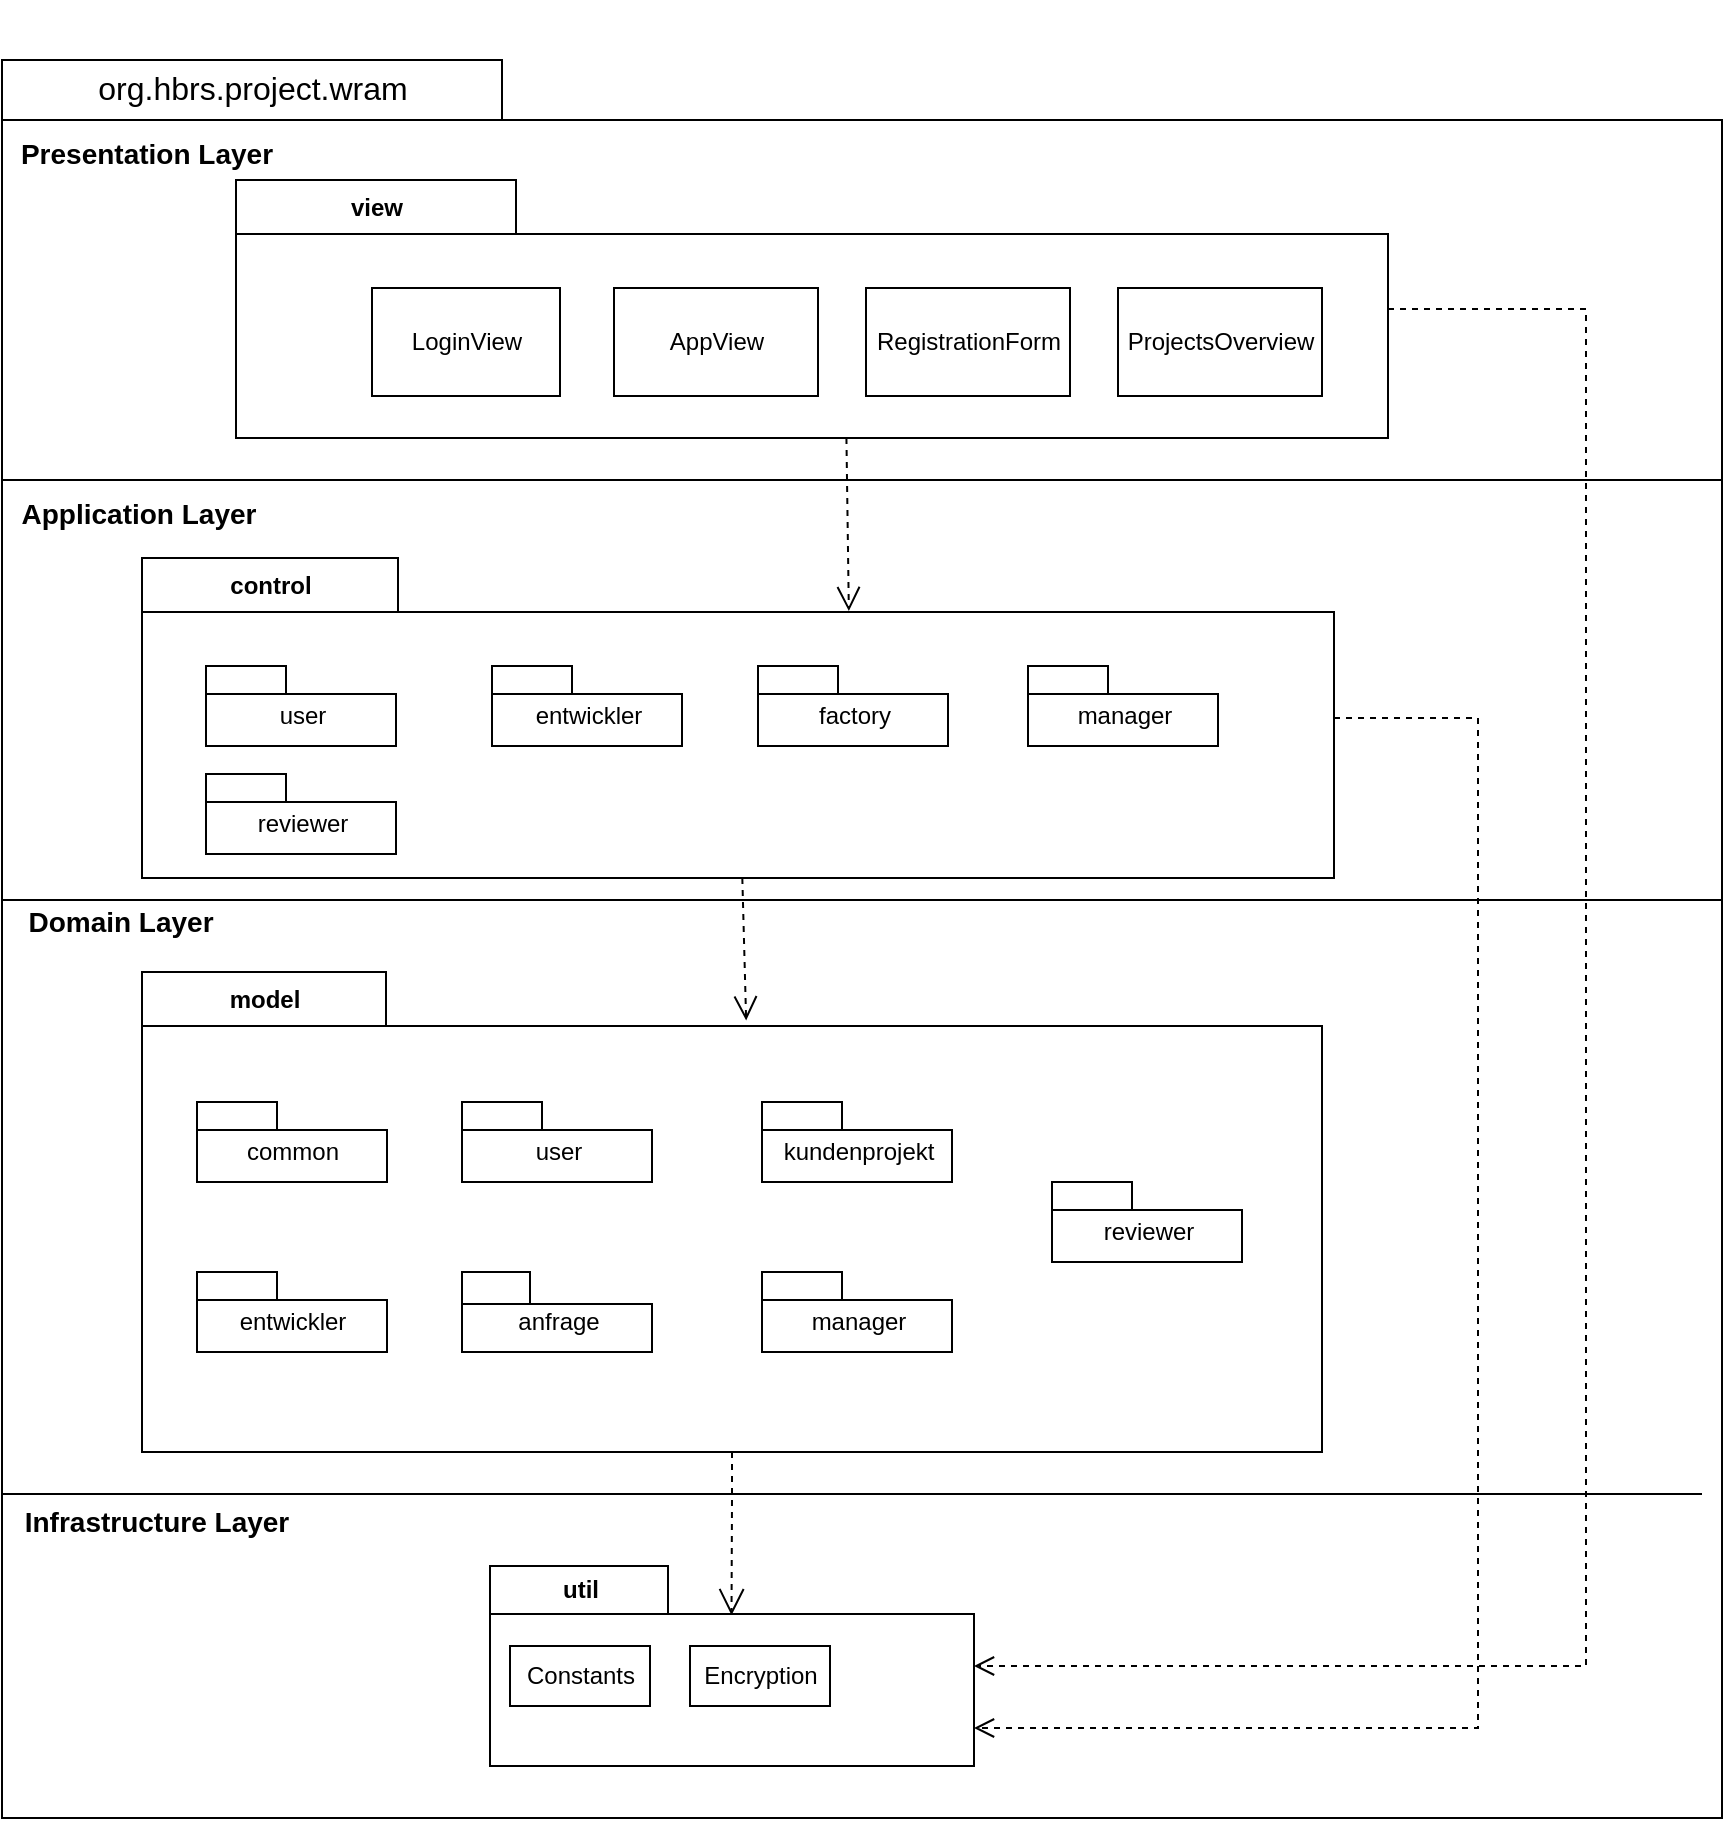 <mxfile version="20.5.1" type="device"><diagram id="2MWhljZTr-79RIpY2fLu" name="Page-1"><mxGraphModel dx="2649" dy="1141" grid="1" gridSize="9" guides="1" tooltips="1" connect="1" arrows="1" fold="1" page="0" pageScale="1" pageWidth="1920" pageHeight="1200" math="0" shadow="0"><root><mxCell id="0"/><mxCell id="1" parent="0"/><mxCell id="7Za7AvAphu47wtOgQL8E-2" value="&lt;p style=&quot;font-weight: normal ; line-height: 18px&quot;&gt;&lt;span style=&quot;background-color: rgb(255 , 255 , 255)&quot;&gt;&lt;font style=&quot;font-size: 16px&quot;&gt;org.hbrs.project.wram&lt;/font&gt;&lt;/span&gt;&lt;/p&gt;" style="shape=folder;fontStyle=1;tabWidth=250;tabHeight=30;tabPosition=left;html=1;boundedLbl=1;labelInHeader=1;container=1;collapsible=0;recursiveResize=0;fillColor=none;" parent="1" vertex="1"><mxGeometry x="-1062" y="-69" width="860" height="879" as="geometry"/></mxCell><mxCell id="7Za7AvAphu47wtOgQL8E-17" value="&lt;b&gt;&lt;font style=&quot;font-size: 14px;&quot;&gt;Infrastructure Layer&lt;/font&gt;&lt;/b&gt;" style="text;html=1;align=center;verticalAlign=middle;resizable=0;points=[];autosize=1;strokeColor=none;fillColor=none;" parent="7Za7AvAphu47wtOgQL8E-2" vertex="1"><mxGeometry y="717" width="153" height="27" as="geometry"/></mxCell><mxCell id="7Za7AvAphu47wtOgQL8E-18" value="&lt;font style=&quot;font-size: 14px;&quot;&gt;&lt;b&gt;Presentation Layer&lt;/b&gt;&lt;/font&gt;" style="text;html=1;align=center;verticalAlign=middle;resizable=0;points=[];autosize=1;strokeColor=none;fillColor=none;" parent="7Za7AvAphu47wtOgQL8E-2" vertex="1"><mxGeometry y="33" width="144" height="27" as="geometry"/></mxCell><mxCell id="7Za7AvAphu47wtOgQL8E-19" value="" style="endArrow=none;html=1;rounded=0;entryX=1;entryY=0.227;entryDx=0;entryDy=0;entryPerimeter=0;" parent="7Za7AvAphu47wtOgQL8E-2" target="7Za7AvAphu47wtOgQL8E-2" edge="1"><mxGeometry width="50" height="50" relative="1" as="geometry"><mxPoint y="210" as="sourcePoint"/><mxPoint x="850" y="210" as="targetPoint"/><Array as="points"><mxPoint x="860" y="210"/></Array></mxGeometry></mxCell><mxCell id="7Za7AvAphu47wtOgQL8E-20" value="&lt;font style=&quot;font-size: 14px;&quot;&gt;&lt;b&gt;Application Layer&lt;/b&gt;&lt;/font&gt;" style="text;html=1;align=center;verticalAlign=middle;resizable=0;points=[];autosize=1;strokeColor=none;fillColor=none;" parent="7Za7AvAphu47wtOgQL8E-2" vertex="1"><mxGeometry y="213" width="135" height="27" as="geometry"/></mxCell><mxCell id="7Za7AvAphu47wtOgQL8E-21" value="" style="endArrow=none;html=1;rounded=0;" parent="7Za7AvAphu47wtOgQL8E-2" edge="1"><mxGeometry width="50" height="50" relative="1" as="geometry"><mxPoint y="717" as="sourcePoint"/><mxPoint x="850" y="717" as="targetPoint"/></mxGeometry></mxCell><mxCell id="7Za7AvAphu47wtOgQL8E-22" value="&lt;b&gt;&lt;font style=&quot;font-size: 14px;&quot;&gt;Domain Layer&lt;/font&gt;&lt;/b&gt;" style="text;html=1;align=center;verticalAlign=middle;resizable=0;points=[];autosize=1;strokeColor=none;fillColor=none;" parent="7Za7AvAphu47wtOgQL8E-2" vertex="1"><mxGeometry y="417" width="117" height="27" as="geometry"/></mxCell><mxCell id="7Za7AvAphu47wtOgQL8E-23" style="edgeStyle=none;html=1;entryX=0.512;entryY=0.101;entryDx=0;entryDy=0;entryPerimeter=0;dashed=1;endArrow=open;endFill=0;endSize=10;" parent="7Za7AvAphu47wtOgQL8E-2" source="7Za7AvAphu47wtOgQL8E-41" target="7Za7AvAphu47wtOgQL8E-27" edge="1"><mxGeometry relative="1" as="geometry"/></mxCell><mxCell id="7Za7AvAphu47wtOgQL8E-24" style="rounded=0;orthogonalLoop=1;jettySize=auto;html=1;dashed=1;endArrow=open;endFill=0;entryX=0.593;entryY=0.166;entryDx=0;entryDy=0;entryPerimeter=0;endSize=10;" parent="7Za7AvAphu47wtOgQL8E-2" target="7Za7AvAphu47wtOgQL8E-41" edge="1"><mxGeometry relative="1" as="geometry"><mxPoint x="422.213" y="189" as="sourcePoint"/></mxGeometry></mxCell><mxCell id="7Za7AvAphu47wtOgQL8E-25" value="" style="endArrow=none;html=1;rounded=0;entryX=1;entryY=0.454;entryDx=0;entryDy=0;entryPerimeter=0;" parent="7Za7AvAphu47wtOgQL8E-2" target="7Za7AvAphu47wtOgQL8E-2" edge="1"><mxGeometry width="50" height="50" relative="1" as="geometry"><mxPoint y="420" as="sourcePoint"/><mxPoint x="850" y="420" as="targetPoint"/><Array as="points"><mxPoint x="860" y="420"/></Array></mxGeometry></mxCell><mxCell id="7Za7AvAphu47wtOgQL8E-26" style="edgeStyle=orthogonalEdgeStyle;rounded=0;orthogonalLoop=1;jettySize=auto;html=1;dashed=1;endArrow=open;endFill=0;entryX=0.499;entryY=0.246;entryDx=0;entryDy=0;entryPerimeter=0;endSize=11;" parent="7Za7AvAphu47wtOgQL8E-2" source="7Za7AvAphu47wtOgQL8E-27" target="7Za7AvAphu47wtOgQL8E-54" edge="1"><mxGeometry relative="1" as="geometry"><mxPoint x="325" y="810" as="targetPoint"/></mxGeometry></mxCell><mxCell id="ogW2aX8y5DBVJp2eBAxj-18" style="edgeStyle=orthogonalEdgeStyle;rounded=0;orthogonalLoop=1;jettySize=auto;html=1;entryX=0;entryY=0;entryDx=242;entryDy=81;entryPerimeter=0;dashed=1;fontSize=14;endArrow=open;endFill=0;endSize=8;" parent="7Za7AvAphu47wtOgQL8E-2" source="7Za7AvAphu47wtOgQL8E-41" target="7Za7AvAphu47wtOgQL8E-54" edge="1"><mxGeometry relative="1" as="geometry"><Array as="points"><mxPoint x="738" y="329"/><mxPoint x="738" y="834"/></Array></mxGeometry></mxCell><mxCell id="7Za7AvAphu47wtOgQL8E-41" value="control" style="shape=folder;fontStyle=1;tabWidth=128;tabHeight=27;tabPosition=left;html=1;boundedLbl=1;labelInHeader=1;container=1;collapsible=0;recursiveResize=0;" parent="7Za7AvAphu47wtOgQL8E-2" vertex="1"><mxGeometry x="70" y="249" width="596" height="160" as="geometry"/></mxCell><mxCell id="ogW2aX8y5DBVJp2eBAxj-7" value="&lt;span style=&quot;font-weight: 400&quot;&gt;user&lt;/span&gt;" style="shape=folder;fontStyle=1;spacingTop=10;tabWidth=40;tabHeight=14;tabPosition=left;html=1;" parent="7Za7AvAphu47wtOgQL8E-41" vertex="1"><mxGeometry x="32" y="54" width="95" height="40" as="geometry"/></mxCell><mxCell id="ogW2aX8y5DBVJp2eBAxj-8" value="&lt;span style=&quot;font-weight: 400&quot;&gt;entwickler&lt;/span&gt;" style="shape=folder;fontStyle=1;spacingTop=10;tabWidth=40;tabHeight=14;tabPosition=left;html=1;" parent="7Za7AvAphu47wtOgQL8E-41" vertex="1"><mxGeometry x="175" y="54" width="95" height="40" as="geometry"/></mxCell><mxCell id="ogW2aX8y5DBVJp2eBAxj-9" value="&lt;span style=&quot;font-weight: 400&quot;&gt;factory&lt;/span&gt;" style="shape=folder;fontStyle=1;spacingTop=10;tabWidth=40;tabHeight=14;tabPosition=left;html=1;" parent="7Za7AvAphu47wtOgQL8E-41" vertex="1"><mxGeometry x="308" y="54" width="95" height="40" as="geometry"/></mxCell><mxCell id="ogW2aX8y5DBVJp2eBAxj-10" value="&lt;span style=&quot;font-weight: 400&quot;&gt;manager&lt;/span&gt;" style="shape=folder;fontStyle=1;spacingTop=10;tabWidth=40;tabHeight=14;tabPosition=left;html=1;" parent="7Za7AvAphu47wtOgQL8E-41" vertex="1"><mxGeometry x="443" y="54" width="95" height="40" as="geometry"/></mxCell><mxCell id="ogW2aX8y5DBVJp2eBAxj-11" value="&lt;span style=&quot;font-weight: 400&quot;&gt;reviewer&lt;/span&gt;" style="shape=folder;fontStyle=1;spacingTop=10;tabWidth=40;tabHeight=14;tabPosition=left;html=1;" parent="7Za7AvAphu47wtOgQL8E-41" vertex="1"><mxGeometry x="32" y="108" width="95" height="40" as="geometry"/></mxCell><mxCell id="7Za7AvAphu47wtOgQL8E-54" value="util" style="shape=folder;fontStyle=1;tabWidth=89;tabHeight=24;tabPosition=left;html=1;boundedLbl=1;labelInHeader=1;container=1;collapsible=0;recursiveResize=0;" parent="7Za7AvAphu47wtOgQL8E-2" vertex="1"><mxGeometry x="244" y="753" width="242" height="100" as="geometry"/></mxCell><mxCell id="7Za7AvAphu47wtOgQL8E-55" value="Constants" style="html=1;" parent="7Za7AvAphu47wtOgQL8E-54" vertex="1"><mxGeometry x="10" y="40" width="70" height="30" as="geometry"/></mxCell><mxCell id="7Za7AvAphu47wtOgQL8E-56" value="Encryption" style="html=1;" parent="7Za7AvAphu47wtOgQL8E-54" vertex="1"><mxGeometry x="100" y="40" width="70" height="30" as="geometry"/></mxCell><mxCell id="ogW2aX8y5DBVJp2eBAxj-17" style="edgeStyle=orthogonalEdgeStyle;rounded=0;orthogonalLoop=1;jettySize=auto;html=1;fontSize=14;endSize=8;dashed=1;endArrow=open;endFill=0;" parent="7Za7AvAphu47wtOgQL8E-2" source="ogW2aX8y5DBVJp2eBAxj-1" target="7Za7AvAphu47wtOgQL8E-54" edge="1"><mxGeometry relative="1" as="geometry"><Array as="points"><mxPoint x="792" y="124"/><mxPoint x="792" y="803"/></Array></mxGeometry></mxCell><mxCell id="ogW2aX8y5DBVJp2eBAxj-1" value="view" style="shape=folder;fontStyle=1;tabWidth=140;tabHeight=27;tabPosition=left;html=1;boundedLbl=1;labelInHeader=1;container=1;collapsible=0;recursiveResize=0;" parent="7Za7AvAphu47wtOgQL8E-2" vertex="1"><mxGeometry x="117" y="60" width="576" height="129" as="geometry"/></mxCell><mxCell id="ogW2aX8y5DBVJp2eBAxj-2" value="LoginView" style="html=1;" parent="ogW2aX8y5DBVJp2eBAxj-1" vertex="1"><mxGeometry x="68" y="54" width="94" height="54" as="geometry"/></mxCell><mxCell id="ogW2aX8y5DBVJp2eBAxj-3" value="AppView" style="html=1;" parent="ogW2aX8y5DBVJp2eBAxj-1" vertex="1"><mxGeometry x="189" y="54" width="102" height="54" as="geometry"/></mxCell><mxCell id="ogW2aX8y5DBVJp2eBAxj-15" value="RegistrationForm" style="html=1;" parent="ogW2aX8y5DBVJp2eBAxj-1" vertex="1"><mxGeometry x="315" y="54" width="102" height="54" as="geometry"/></mxCell><mxCell id="ogW2aX8y5DBVJp2eBAxj-16" value="ProjectsOverview" style="html=1;" parent="ogW2aX8y5DBVJp2eBAxj-1" vertex="1"><mxGeometry x="441" y="54" width="102" height="54" as="geometry"/></mxCell><mxCell id="7Za7AvAphu47wtOgQL8E-27" value="model" style="shape=folder;fontStyle=1;tabWidth=122;tabHeight=27;tabPosition=left;html=1;boundedLbl=1;labelInHeader=1;container=1;collapsible=0;recursiveResize=0;fillColor=none;strokeColor=default;" parent="7Za7AvAphu47wtOgQL8E-2" vertex="1"><mxGeometry x="70" y="456" width="590" height="240" as="geometry"/></mxCell><mxCell id="7Za7AvAphu47wtOgQL8E-31" value="&lt;span style=&quot;font-weight: normal&quot;&gt;entwickler&lt;/span&gt;" style="shape=folder;fontStyle=1;spacingTop=10;tabWidth=40;tabHeight=14;tabPosition=left;html=1;" parent="7Za7AvAphu47wtOgQL8E-27" vertex="1"><mxGeometry x="27.5" y="150" width="95" height="40" as="geometry"/></mxCell><mxCell id="7Za7AvAphu47wtOgQL8E-32" value="&lt;span style=&quot;font-weight: normal&quot;&gt;reviewer&lt;/span&gt;" style="shape=folder;fontStyle=1;spacingTop=10;tabWidth=40;tabHeight=14;tabPosition=left;html=1;" parent="7Za7AvAphu47wtOgQL8E-27" vertex="1"><mxGeometry x="455" y="105" width="95" height="40" as="geometry"/></mxCell><mxCell id="7Za7AvAphu47wtOgQL8E-33" value="&lt;span style=&quot;font-weight: normal&quot;&gt;common&lt;/span&gt;" style="shape=folder;fontStyle=1;spacingTop=10;tabWidth=40;tabHeight=14;tabPosition=left;html=1;" parent="7Za7AvAphu47wtOgQL8E-27" vertex="1"><mxGeometry x="27.5" y="65" width="95" height="40" as="geometry"/></mxCell><mxCell id="7Za7AvAphu47wtOgQL8E-34" value="&lt;span style=&quot;font-weight: 400&quot;&gt;user&lt;/span&gt;" style="shape=folder;fontStyle=1;spacingTop=10;tabWidth=40;tabHeight=14;tabPosition=left;html=1;" parent="7Za7AvAphu47wtOgQL8E-27" vertex="1"><mxGeometry x="160" y="65" width="95" height="40" as="geometry"/></mxCell><mxCell id="7Za7AvAphu47wtOgQL8E-35" value="&lt;span style=&quot;font-weight: 400&quot;&gt;anfrage&lt;/span&gt;" style="shape=folder;fontStyle=1;spacingTop=10;tabWidth=34;tabHeight=16;tabPosition=left;html=1;" parent="7Za7AvAphu47wtOgQL8E-27" vertex="1"><mxGeometry x="160" y="150" width="95" height="40" as="geometry"/></mxCell><mxCell id="7Za7AvAphu47wtOgQL8E-36" value="&lt;span style=&quot;font-weight: 400&quot;&gt;manager&lt;/span&gt;" style="shape=folder;fontStyle=1;spacingTop=10;tabWidth=40;tabHeight=14;tabPosition=left;html=1;" parent="7Za7AvAphu47wtOgQL8E-27" vertex="1"><mxGeometry x="310" y="150" width="95" height="40" as="geometry"/></mxCell><mxCell id="7Za7AvAphu47wtOgQL8E-37" value="&lt;span style=&quot;font-weight: 400&quot;&gt;kundenprojekt&lt;/span&gt;" style="shape=folder;fontStyle=1;spacingTop=10;tabWidth=40;tabHeight=14;tabPosition=left;html=1;" parent="7Za7AvAphu47wtOgQL8E-27" vertex="1"><mxGeometry x="310" y="65" width="95" height="40" as="geometry"/></mxCell><mxCell id="7Za7AvAphu47wtOgQL8E-59" value="&lt;span style=&quot;color: rgba(0 , 0 , 0 , 0) ; font-family: monospace ; font-size: 0px ; background-color: rgb(248 , 249 , 250)&quot;&gt;%3CmxGraphModel%3E%3Croot%3E%3CmxCell%20id%3D%220%22%2F%3E%3CmxCell%20id%3D%221%22%20parent%3D%220%22%2F%3E%3CmxCell%20id%3D%222%22%20value%3D%22permission%22%20style%3D%22shape%3Dfolder%3BfontStyle%3D1%3BtabWidth%3D110%3BtabHeight%3D30%3BtabPosition%3Dleft%3Bhtml%3D1%3BboundedLbl%3D1%3BlabelInHeader%3D1%3Bcontainer%3D1%3Bcollapsible%3D0%3BrecursiveResize%3D0%3B%22%20vertex%3D%221%22%20parent%3D%221%22%3E%3CmxGeometry%20x%3D%2240%22%20y%3D%22340%22%20width%3D%22150%22%20height%3D%22100%22%20as%3D%22geometry%22%2F%3E%3C%2FmxCell%3E%3CmxCell%20id%3D%223%22%20value%3D%22dto%22%20style%3D%22html%3D1%3B%22%20vertex%3D%221%22%20parent%3D%222%22%3E%3CmxGeometry%20width%3D%22110%22%20height%3D%2230%22%20relative%3D%221%22%20as%3D%22geometry%22%3E%3CmxPoint%20x%3D%2220%22%20y%3D%2250%22%20as%3D%22offset%22%2F%3E%3C%2FmxGeometry%3E%3C%2FmxCell%3E%3C%2Froot%3E%3C%2FmxGraphModel%3E&lt;/span&gt;" style="text;html=1;align=center;verticalAlign=middle;resizable=0;points=[];autosize=1;strokeColor=none;fillColor=none;" parent="1" vertex="1"><mxGeometry x="-742" y="-99" width="20" height="20" as="geometry"/></mxCell></root></mxGraphModel></diagram></mxfile>